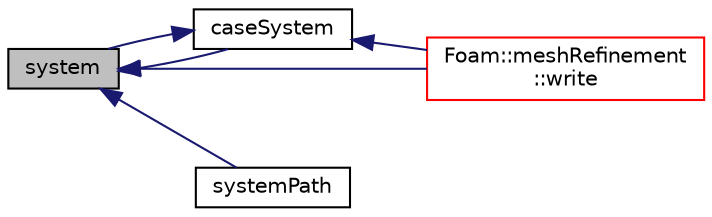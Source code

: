 digraph "system"
{
  bgcolor="transparent";
  edge [fontname="Helvetica",fontsize="10",labelfontname="Helvetica",labelfontsize="10"];
  node [fontname="Helvetica",fontsize="10",shape=record];
  rankdir="LR";
  Node1 [label="system",height=0.2,width=0.4,color="black", fillcolor="grey75", style="filled", fontcolor="black"];
  Node1 -> Node2 [dir="back",color="midnightblue",fontsize="10",style="solid",fontname="Helvetica"];
  Node2 [label="caseSystem",height=0.2,width=0.4,color="black",URL="$a02685.html#a6f01ba4fe6416ad273c7c313c473025a",tooltip="Return system name for the case. "];
  Node2 -> Node3 [dir="back",color="midnightblue",fontsize="10",style="solid",fontname="Helvetica"];
  Node3 [label="Foam::meshRefinement\l::write",height=0.2,width=0.4,color="red",URL="$a01502.html#a6e5faa425b059eeb55cd904755791076",tooltip="Write mesh and all data. "];
  Node2 -> Node1 [dir="back",color="midnightblue",fontsize="10",style="solid",fontname="Helvetica"];
  Node1 -> Node4 [dir="back",color="midnightblue",fontsize="10",style="solid",fontname="Helvetica"];
  Node4 [label="systemPath",height=0.2,width=0.4,color="black",URL="$a02685.html#af01adc1f69da7bd3371922231d27c836",tooltip="Return system path. "];
  Node1 -> Node3 [dir="back",color="midnightblue",fontsize="10",style="solid",fontname="Helvetica"];
}
